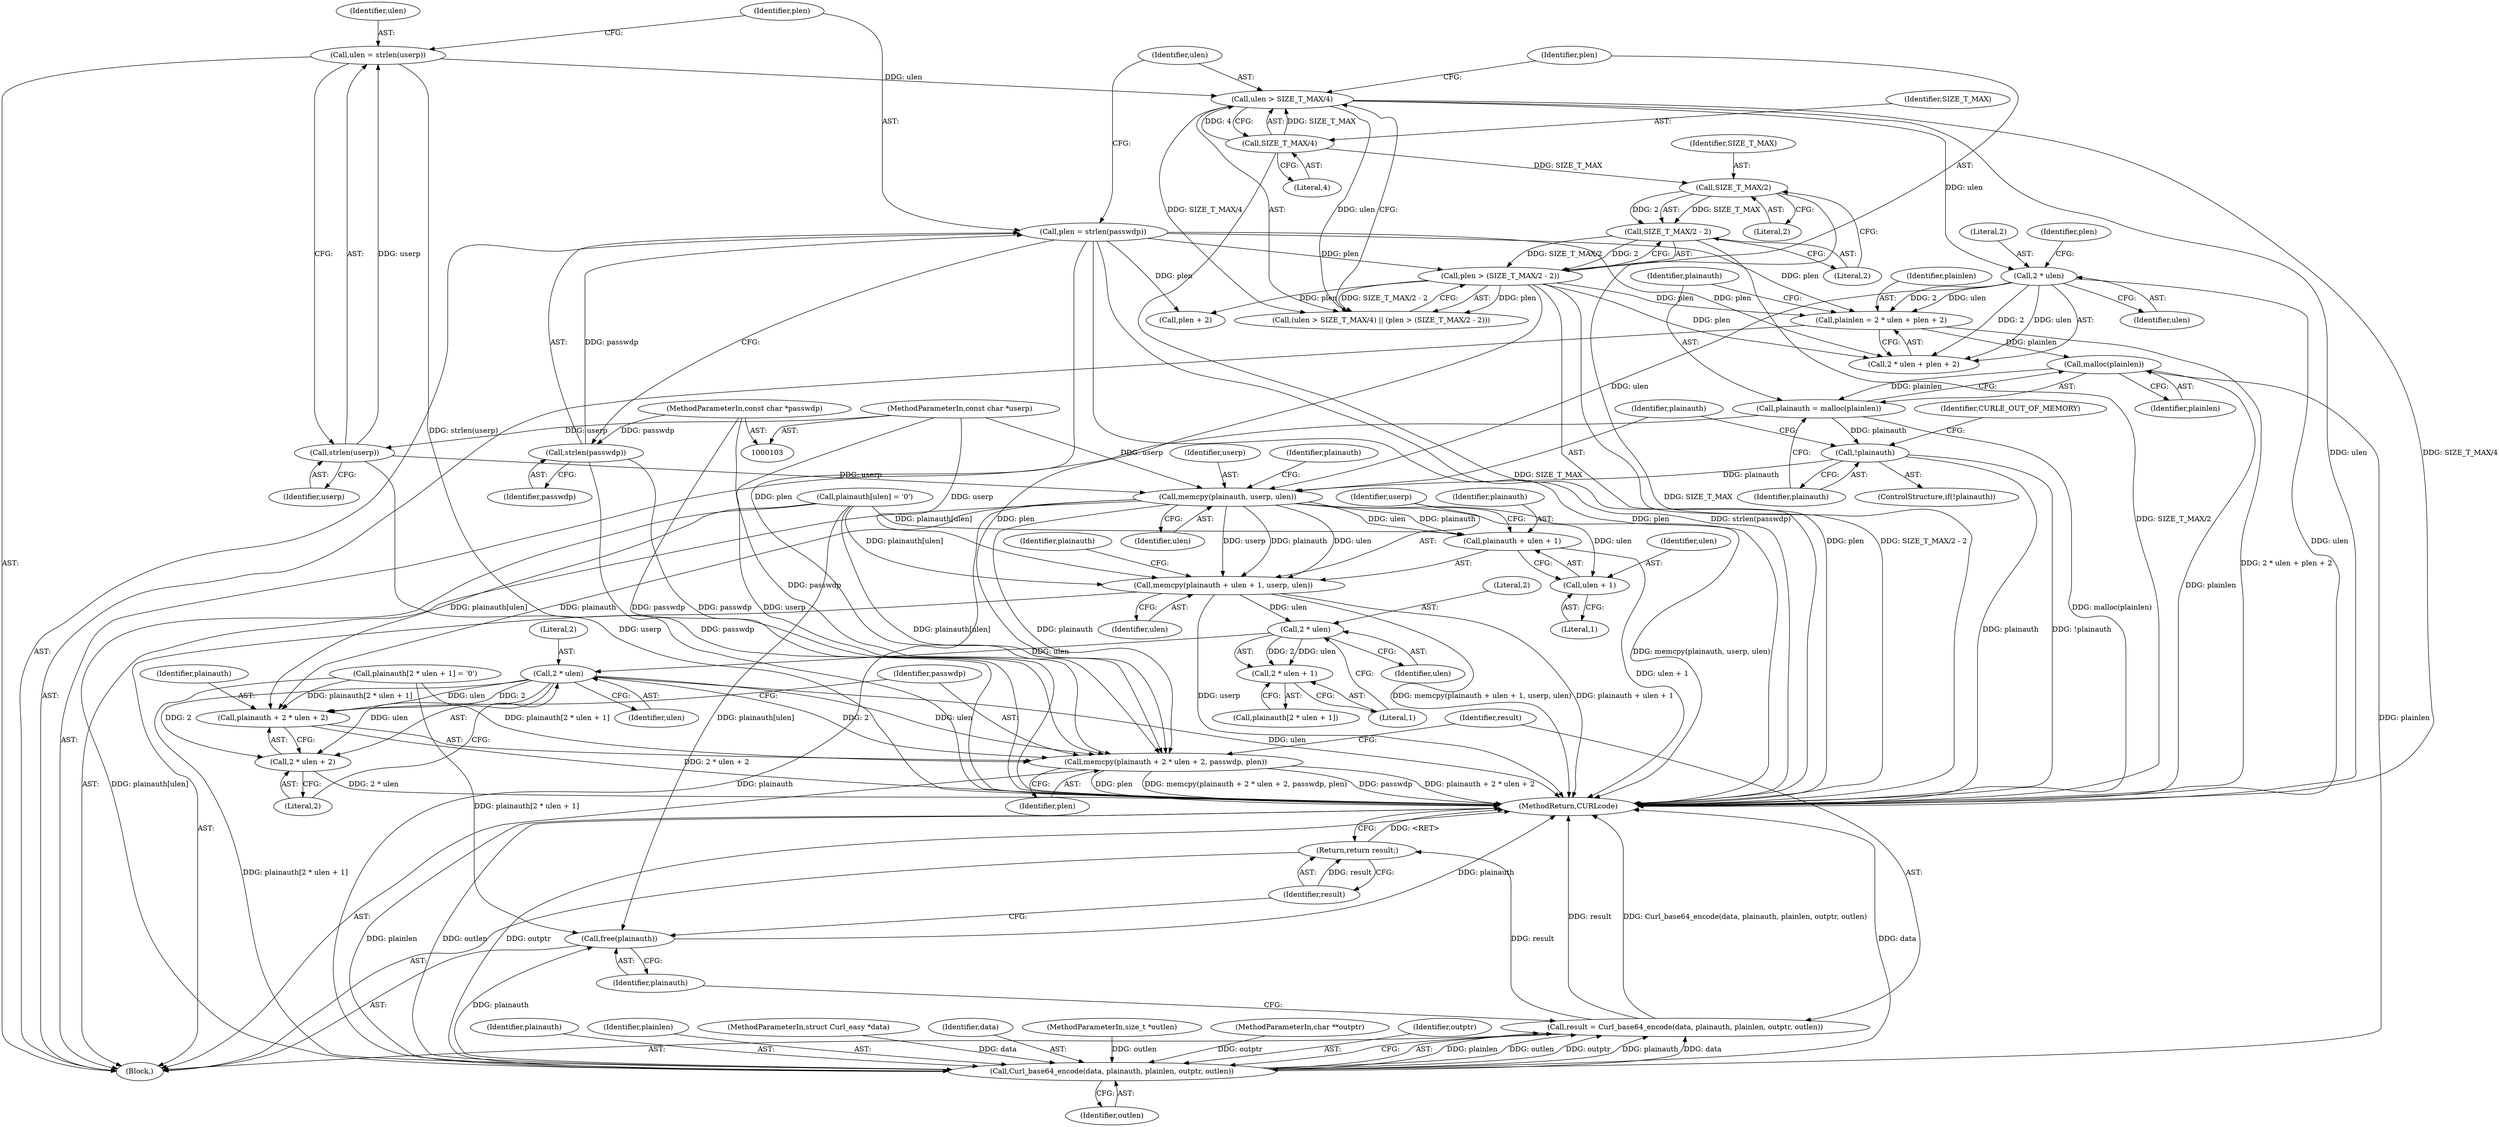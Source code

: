 digraph "0_curl_f3a24d7916b9173c69a3e0ee790102993833d6c5@integer" {
"1000147" [label="(Call,plainlen = 2 * ulen + plen + 2)"];
"1000150" [label="(Call,2 * ulen)"];
"1000133" [label="(Call,ulen > SIZE_T_MAX/4)"];
"1000123" [label="(Call,ulen = strlen(userp))"];
"1000125" [label="(Call,strlen(userp))"];
"1000105" [label="(MethodParameterIn,const char *userp)"];
"1000135" [label="(Call,SIZE_T_MAX/4)"];
"1000138" [label="(Call,plen > (SIZE_T_MAX/2 - 2))"];
"1000127" [label="(Call,plen = strlen(passwdp))"];
"1000129" [label="(Call,strlen(passwdp))"];
"1000106" [label="(MethodParameterIn,const char *passwdp)"];
"1000140" [label="(Call,SIZE_T_MAX/2 - 2)"];
"1000141" [label="(Call,SIZE_T_MAX/2)"];
"1000158" [label="(Call,malloc(plainlen))"];
"1000156" [label="(Call,plainauth = malloc(plainlen))"];
"1000161" [label="(Call,!plainauth)"];
"1000165" [label="(Call,memcpy(plainauth, userp, ulen))"];
"1000174" [label="(Call,memcpy(plainauth + ulen + 1, userp, ulen))"];
"1000186" [label="(Call,2 * ulen)"];
"1000185" [label="(Call,2 * ulen + 1)"];
"1000195" [label="(Call,2 * ulen)"];
"1000191" [label="(Call,memcpy(plainauth + 2 * ulen + 2, passwdp, plen))"];
"1000192" [label="(Call,plainauth + 2 * ulen + 2)"];
"1000194" [label="(Call,2 * ulen + 2)"];
"1000175" [label="(Call,plainauth + ulen + 1)"];
"1000177" [label="(Call,ulen + 1)"];
"1000203" [label="(Call,Curl_base64_encode(data, plainauth, plainlen, outptr, outlen))"];
"1000201" [label="(Call,result = Curl_base64_encode(data, plainauth, plainlen, outptr, outlen))"];
"1000211" [label="(Return,return result;)"];
"1000209" [label="(Call,free(plainauth))"];
"1000182" [label="(Call,plainauth[2 * ulen + 1] = '\0')"];
"1000128" [label="(Identifier,plen)"];
"1000151" [label="(Literal,2)"];
"1000186" [label="(Call,2 * ulen)"];
"1000137" [label="(Literal,4)"];
"1000212" [label="(Identifier,result)"];
"1000213" [label="(MethodReturn,CURLcode)"];
"1000141" [label="(Call,SIZE_T_MAX/2)"];
"1000210" [label="(Identifier,plainauth)"];
"1000156" [label="(Call,plainauth = malloc(plainlen))"];
"1000211" [label="(Return,return result;)"];
"1000124" [label="(Identifier,ulen)"];
"1000178" [label="(Identifier,ulen)"];
"1000162" [label="(Identifier,plainauth)"];
"1000195" [label="(Call,2 * ulen)"];
"1000154" [label="(Identifier,plen)"];
"1000179" [label="(Literal,1)"];
"1000176" [label="(Identifier,plainauth)"];
"1000132" [label="(Call,(ulen > SIZE_T_MAX/4) || (plen > (SIZE_T_MAX/2 - 2)))"];
"1000209" [label="(Call,free(plainauth))"];
"1000123" [label="(Call,ulen = strlen(userp))"];
"1000144" [label="(Literal,2)"];
"1000126" [label="(Identifier,userp)"];
"1000177" [label="(Call,ulen + 1)"];
"1000143" [label="(Literal,2)"];
"1000167" [label="(Identifier,userp)"];
"1000205" [label="(Identifier,plainauth)"];
"1000206" [label="(Identifier,plainlen)"];
"1000109" [label="(Block,)"];
"1000171" [label="(Identifier,plainauth)"];
"1000189" [label="(Literal,1)"];
"1000161" [label="(Call,!plainauth)"];
"1000142" [label="(Identifier,SIZE_T_MAX)"];
"1000164" [label="(Identifier,CURLE_OUT_OF_MEMORY)"];
"1000136" [label="(Identifier,SIZE_T_MAX)"];
"1000160" [label="(ControlStructure,if(!plainauth))"];
"1000169" [label="(Call,plainauth[ulen] = '\0')"];
"1000200" [label="(Identifier,plen)"];
"1000168" [label="(Identifier,ulen)"];
"1000149" [label="(Call,2 * ulen + plen + 2)"];
"1000192" [label="(Call,plainauth + 2 * ulen + 2)"];
"1000175" [label="(Call,plainauth + ulen + 1)"];
"1000130" [label="(Identifier,passwdp)"];
"1000157" [label="(Identifier,plainauth)"];
"1000104" [label="(MethodParameterIn,struct Curl_easy *data)"];
"1000204" [label="(Identifier,data)"];
"1000148" [label="(Identifier,plainlen)"];
"1000147" [label="(Call,plainlen = 2 * ulen + plen + 2)"];
"1000108" [label="(MethodParameterIn,size_t *outlen)"];
"1000183" [label="(Call,plainauth[2 * ulen + 1])"];
"1000153" [label="(Call,plen + 2)"];
"1000133" [label="(Call,ulen > SIZE_T_MAX/4)"];
"1000107" [label="(MethodParameterIn,char **outptr)"];
"1000127" [label="(Call,plen = strlen(passwdp))"];
"1000106" [label="(MethodParameterIn,const char *passwdp)"];
"1000134" [label="(Identifier,ulen)"];
"1000152" [label="(Identifier,ulen)"];
"1000174" [label="(Call,memcpy(plainauth + ulen + 1, userp, ulen))"];
"1000150" [label="(Call,2 * ulen)"];
"1000105" [label="(MethodParameterIn,const char *userp)"];
"1000158" [label="(Call,malloc(plainlen))"];
"1000208" [label="(Identifier,outlen)"];
"1000139" [label="(Identifier,plen)"];
"1000166" [label="(Identifier,plainauth)"];
"1000197" [label="(Identifier,ulen)"];
"1000188" [label="(Identifier,ulen)"];
"1000198" [label="(Literal,2)"];
"1000196" [label="(Literal,2)"];
"1000191" [label="(Call,memcpy(plainauth + 2 * ulen + 2, passwdp, plen))"];
"1000194" [label="(Call,2 * ulen + 2)"];
"1000180" [label="(Identifier,userp)"];
"1000140" [label="(Call,SIZE_T_MAX/2 - 2)"];
"1000165" [label="(Call,memcpy(plainauth, userp, ulen))"];
"1000184" [label="(Identifier,plainauth)"];
"1000138" [label="(Call,plen > (SIZE_T_MAX/2 - 2))"];
"1000135" [label="(Call,SIZE_T_MAX/4)"];
"1000203" [label="(Call,Curl_base64_encode(data, plainauth, plainlen, outptr, outlen))"];
"1000129" [label="(Call,strlen(passwdp))"];
"1000207" [label="(Identifier,outptr)"];
"1000159" [label="(Identifier,plainlen)"];
"1000125" [label="(Call,strlen(userp))"];
"1000187" [label="(Literal,2)"];
"1000202" [label="(Identifier,result)"];
"1000201" [label="(Call,result = Curl_base64_encode(data, plainauth, plainlen, outptr, outlen))"];
"1000185" [label="(Call,2 * ulen + 1)"];
"1000199" [label="(Identifier,passwdp)"];
"1000193" [label="(Identifier,plainauth)"];
"1000181" [label="(Identifier,ulen)"];
"1000147" -> "1000109"  [label="AST: "];
"1000147" -> "1000149"  [label="CFG: "];
"1000148" -> "1000147"  [label="AST: "];
"1000149" -> "1000147"  [label="AST: "];
"1000157" -> "1000147"  [label="CFG: "];
"1000147" -> "1000213"  [label="DDG: 2 * ulen + plen + 2"];
"1000150" -> "1000147"  [label="DDG: 2"];
"1000150" -> "1000147"  [label="DDG: ulen"];
"1000138" -> "1000147"  [label="DDG: plen"];
"1000127" -> "1000147"  [label="DDG: plen"];
"1000147" -> "1000158"  [label="DDG: plainlen"];
"1000150" -> "1000149"  [label="AST: "];
"1000150" -> "1000152"  [label="CFG: "];
"1000151" -> "1000150"  [label="AST: "];
"1000152" -> "1000150"  [label="AST: "];
"1000154" -> "1000150"  [label="CFG: "];
"1000150" -> "1000213"  [label="DDG: ulen"];
"1000150" -> "1000149"  [label="DDG: 2"];
"1000150" -> "1000149"  [label="DDG: ulen"];
"1000133" -> "1000150"  [label="DDG: ulen"];
"1000150" -> "1000165"  [label="DDG: ulen"];
"1000133" -> "1000132"  [label="AST: "];
"1000133" -> "1000135"  [label="CFG: "];
"1000134" -> "1000133"  [label="AST: "];
"1000135" -> "1000133"  [label="AST: "];
"1000139" -> "1000133"  [label="CFG: "];
"1000132" -> "1000133"  [label="CFG: "];
"1000133" -> "1000213"  [label="DDG: ulen"];
"1000133" -> "1000213"  [label="DDG: SIZE_T_MAX/4"];
"1000133" -> "1000132"  [label="DDG: ulen"];
"1000133" -> "1000132"  [label="DDG: SIZE_T_MAX/4"];
"1000123" -> "1000133"  [label="DDG: ulen"];
"1000135" -> "1000133"  [label="DDG: SIZE_T_MAX"];
"1000135" -> "1000133"  [label="DDG: 4"];
"1000123" -> "1000109"  [label="AST: "];
"1000123" -> "1000125"  [label="CFG: "];
"1000124" -> "1000123"  [label="AST: "];
"1000125" -> "1000123"  [label="AST: "];
"1000128" -> "1000123"  [label="CFG: "];
"1000123" -> "1000213"  [label="DDG: strlen(userp)"];
"1000125" -> "1000123"  [label="DDG: userp"];
"1000125" -> "1000126"  [label="CFG: "];
"1000126" -> "1000125"  [label="AST: "];
"1000125" -> "1000213"  [label="DDG: userp"];
"1000105" -> "1000125"  [label="DDG: userp"];
"1000125" -> "1000165"  [label="DDG: userp"];
"1000105" -> "1000103"  [label="AST: "];
"1000105" -> "1000213"  [label="DDG: userp"];
"1000105" -> "1000165"  [label="DDG: userp"];
"1000105" -> "1000174"  [label="DDG: userp"];
"1000135" -> "1000137"  [label="CFG: "];
"1000136" -> "1000135"  [label="AST: "];
"1000137" -> "1000135"  [label="AST: "];
"1000135" -> "1000213"  [label="DDG: SIZE_T_MAX"];
"1000135" -> "1000141"  [label="DDG: SIZE_T_MAX"];
"1000138" -> "1000132"  [label="AST: "];
"1000138" -> "1000140"  [label="CFG: "];
"1000139" -> "1000138"  [label="AST: "];
"1000140" -> "1000138"  [label="AST: "];
"1000132" -> "1000138"  [label="CFG: "];
"1000138" -> "1000213"  [label="DDG: plen"];
"1000138" -> "1000213"  [label="DDG: SIZE_T_MAX/2 - 2"];
"1000138" -> "1000132"  [label="DDG: plen"];
"1000138" -> "1000132"  [label="DDG: SIZE_T_MAX/2 - 2"];
"1000127" -> "1000138"  [label="DDG: plen"];
"1000140" -> "1000138"  [label="DDG: SIZE_T_MAX/2"];
"1000140" -> "1000138"  [label="DDG: 2"];
"1000138" -> "1000149"  [label="DDG: plen"];
"1000138" -> "1000153"  [label="DDG: plen"];
"1000138" -> "1000191"  [label="DDG: plen"];
"1000127" -> "1000109"  [label="AST: "];
"1000127" -> "1000129"  [label="CFG: "];
"1000128" -> "1000127"  [label="AST: "];
"1000129" -> "1000127"  [label="AST: "];
"1000134" -> "1000127"  [label="CFG: "];
"1000127" -> "1000213"  [label="DDG: strlen(passwdp)"];
"1000127" -> "1000213"  [label="DDG: plen"];
"1000129" -> "1000127"  [label="DDG: passwdp"];
"1000127" -> "1000149"  [label="DDG: plen"];
"1000127" -> "1000153"  [label="DDG: plen"];
"1000127" -> "1000191"  [label="DDG: plen"];
"1000129" -> "1000130"  [label="CFG: "];
"1000130" -> "1000129"  [label="AST: "];
"1000129" -> "1000213"  [label="DDG: passwdp"];
"1000106" -> "1000129"  [label="DDG: passwdp"];
"1000129" -> "1000191"  [label="DDG: passwdp"];
"1000106" -> "1000103"  [label="AST: "];
"1000106" -> "1000213"  [label="DDG: passwdp"];
"1000106" -> "1000191"  [label="DDG: passwdp"];
"1000140" -> "1000144"  [label="CFG: "];
"1000141" -> "1000140"  [label="AST: "];
"1000144" -> "1000140"  [label="AST: "];
"1000140" -> "1000213"  [label="DDG: SIZE_T_MAX/2"];
"1000141" -> "1000140"  [label="DDG: SIZE_T_MAX"];
"1000141" -> "1000140"  [label="DDG: 2"];
"1000141" -> "1000143"  [label="CFG: "];
"1000142" -> "1000141"  [label="AST: "];
"1000143" -> "1000141"  [label="AST: "];
"1000144" -> "1000141"  [label="CFG: "];
"1000141" -> "1000213"  [label="DDG: SIZE_T_MAX"];
"1000158" -> "1000156"  [label="AST: "];
"1000158" -> "1000159"  [label="CFG: "];
"1000159" -> "1000158"  [label="AST: "];
"1000156" -> "1000158"  [label="CFG: "];
"1000158" -> "1000213"  [label="DDG: plainlen"];
"1000158" -> "1000156"  [label="DDG: plainlen"];
"1000158" -> "1000203"  [label="DDG: plainlen"];
"1000156" -> "1000109"  [label="AST: "];
"1000157" -> "1000156"  [label="AST: "];
"1000162" -> "1000156"  [label="CFG: "];
"1000156" -> "1000213"  [label="DDG: malloc(plainlen)"];
"1000156" -> "1000161"  [label="DDG: plainauth"];
"1000161" -> "1000160"  [label="AST: "];
"1000161" -> "1000162"  [label="CFG: "];
"1000162" -> "1000161"  [label="AST: "];
"1000164" -> "1000161"  [label="CFG: "];
"1000166" -> "1000161"  [label="CFG: "];
"1000161" -> "1000213"  [label="DDG: plainauth"];
"1000161" -> "1000213"  [label="DDG: !plainauth"];
"1000161" -> "1000165"  [label="DDG: plainauth"];
"1000165" -> "1000109"  [label="AST: "];
"1000165" -> "1000168"  [label="CFG: "];
"1000166" -> "1000165"  [label="AST: "];
"1000167" -> "1000165"  [label="AST: "];
"1000168" -> "1000165"  [label="AST: "];
"1000171" -> "1000165"  [label="CFG: "];
"1000165" -> "1000213"  [label="DDG: memcpy(plainauth, userp, ulen)"];
"1000165" -> "1000174"  [label="DDG: plainauth"];
"1000165" -> "1000174"  [label="DDG: ulen"];
"1000165" -> "1000174"  [label="DDG: userp"];
"1000165" -> "1000175"  [label="DDG: plainauth"];
"1000165" -> "1000175"  [label="DDG: ulen"];
"1000165" -> "1000177"  [label="DDG: ulen"];
"1000165" -> "1000191"  [label="DDG: plainauth"];
"1000165" -> "1000192"  [label="DDG: plainauth"];
"1000165" -> "1000203"  [label="DDG: plainauth"];
"1000174" -> "1000109"  [label="AST: "];
"1000174" -> "1000181"  [label="CFG: "];
"1000175" -> "1000174"  [label="AST: "];
"1000180" -> "1000174"  [label="AST: "];
"1000181" -> "1000174"  [label="AST: "];
"1000184" -> "1000174"  [label="CFG: "];
"1000174" -> "1000213"  [label="DDG: userp"];
"1000174" -> "1000213"  [label="DDG: memcpy(plainauth + ulen + 1, userp, ulen)"];
"1000174" -> "1000213"  [label="DDG: plainauth + ulen + 1"];
"1000169" -> "1000174"  [label="DDG: plainauth[ulen]"];
"1000174" -> "1000186"  [label="DDG: ulen"];
"1000186" -> "1000185"  [label="AST: "];
"1000186" -> "1000188"  [label="CFG: "];
"1000187" -> "1000186"  [label="AST: "];
"1000188" -> "1000186"  [label="AST: "];
"1000189" -> "1000186"  [label="CFG: "];
"1000186" -> "1000185"  [label="DDG: 2"];
"1000186" -> "1000185"  [label="DDG: ulen"];
"1000186" -> "1000195"  [label="DDG: ulen"];
"1000185" -> "1000183"  [label="AST: "];
"1000185" -> "1000189"  [label="CFG: "];
"1000189" -> "1000185"  [label="AST: "];
"1000183" -> "1000185"  [label="CFG: "];
"1000195" -> "1000194"  [label="AST: "];
"1000195" -> "1000197"  [label="CFG: "];
"1000196" -> "1000195"  [label="AST: "];
"1000197" -> "1000195"  [label="AST: "];
"1000198" -> "1000195"  [label="CFG: "];
"1000195" -> "1000213"  [label="DDG: ulen"];
"1000195" -> "1000191"  [label="DDG: 2"];
"1000195" -> "1000191"  [label="DDG: ulen"];
"1000195" -> "1000192"  [label="DDG: 2"];
"1000195" -> "1000192"  [label="DDG: ulen"];
"1000195" -> "1000194"  [label="DDG: 2"];
"1000195" -> "1000194"  [label="DDG: ulen"];
"1000191" -> "1000109"  [label="AST: "];
"1000191" -> "1000200"  [label="CFG: "];
"1000192" -> "1000191"  [label="AST: "];
"1000199" -> "1000191"  [label="AST: "];
"1000200" -> "1000191"  [label="AST: "];
"1000202" -> "1000191"  [label="CFG: "];
"1000191" -> "1000213"  [label="DDG: plen"];
"1000191" -> "1000213"  [label="DDG: memcpy(plainauth + 2 * ulen + 2, passwdp, plen)"];
"1000191" -> "1000213"  [label="DDG: passwdp"];
"1000191" -> "1000213"  [label="DDG: plainauth + 2 * ulen + 2"];
"1000169" -> "1000191"  [label="DDG: plainauth[ulen]"];
"1000182" -> "1000191"  [label="DDG: plainauth[2 * ulen + 1]"];
"1000192" -> "1000194"  [label="CFG: "];
"1000193" -> "1000192"  [label="AST: "];
"1000194" -> "1000192"  [label="AST: "];
"1000199" -> "1000192"  [label="CFG: "];
"1000192" -> "1000213"  [label="DDG: 2 * ulen + 2"];
"1000169" -> "1000192"  [label="DDG: plainauth[ulen]"];
"1000182" -> "1000192"  [label="DDG: plainauth[2 * ulen + 1]"];
"1000194" -> "1000198"  [label="CFG: "];
"1000198" -> "1000194"  [label="AST: "];
"1000194" -> "1000213"  [label="DDG: 2 * ulen"];
"1000175" -> "1000177"  [label="CFG: "];
"1000176" -> "1000175"  [label="AST: "];
"1000177" -> "1000175"  [label="AST: "];
"1000180" -> "1000175"  [label="CFG: "];
"1000175" -> "1000213"  [label="DDG: ulen + 1"];
"1000169" -> "1000175"  [label="DDG: plainauth[ulen]"];
"1000177" -> "1000179"  [label="CFG: "];
"1000178" -> "1000177"  [label="AST: "];
"1000179" -> "1000177"  [label="AST: "];
"1000203" -> "1000201"  [label="AST: "];
"1000203" -> "1000208"  [label="CFG: "];
"1000204" -> "1000203"  [label="AST: "];
"1000205" -> "1000203"  [label="AST: "];
"1000206" -> "1000203"  [label="AST: "];
"1000207" -> "1000203"  [label="AST: "];
"1000208" -> "1000203"  [label="AST: "];
"1000201" -> "1000203"  [label="CFG: "];
"1000203" -> "1000213"  [label="DDG: plainlen"];
"1000203" -> "1000213"  [label="DDG: outlen"];
"1000203" -> "1000213"  [label="DDG: outptr"];
"1000203" -> "1000213"  [label="DDG: data"];
"1000203" -> "1000201"  [label="DDG: plainlen"];
"1000203" -> "1000201"  [label="DDG: outlen"];
"1000203" -> "1000201"  [label="DDG: outptr"];
"1000203" -> "1000201"  [label="DDG: plainauth"];
"1000203" -> "1000201"  [label="DDG: data"];
"1000104" -> "1000203"  [label="DDG: data"];
"1000169" -> "1000203"  [label="DDG: plainauth[ulen]"];
"1000182" -> "1000203"  [label="DDG: plainauth[2 * ulen + 1]"];
"1000107" -> "1000203"  [label="DDG: outptr"];
"1000108" -> "1000203"  [label="DDG: outlen"];
"1000203" -> "1000209"  [label="DDG: plainauth"];
"1000201" -> "1000109"  [label="AST: "];
"1000202" -> "1000201"  [label="AST: "];
"1000210" -> "1000201"  [label="CFG: "];
"1000201" -> "1000213"  [label="DDG: Curl_base64_encode(data, plainauth, plainlen, outptr, outlen)"];
"1000201" -> "1000213"  [label="DDG: result"];
"1000201" -> "1000211"  [label="DDG: result"];
"1000211" -> "1000109"  [label="AST: "];
"1000211" -> "1000212"  [label="CFG: "];
"1000212" -> "1000211"  [label="AST: "];
"1000213" -> "1000211"  [label="CFG: "];
"1000211" -> "1000213"  [label="DDG: <RET>"];
"1000212" -> "1000211"  [label="DDG: result"];
"1000209" -> "1000109"  [label="AST: "];
"1000209" -> "1000210"  [label="CFG: "];
"1000210" -> "1000209"  [label="AST: "];
"1000212" -> "1000209"  [label="CFG: "];
"1000209" -> "1000213"  [label="DDG: plainauth"];
"1000169" -> "1000209"  [label="DDG: plainauth[ulen]"];
"1000182" -> "1000209"  [label="DDG: plainauth[2 * ulen + 1]"];
}
